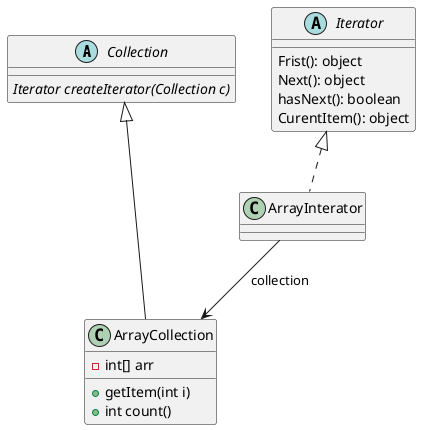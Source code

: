 @startuml
'https://plantuml.com/class-diagram

abstract class Collection{
    {abstract} Iterator createIterator(Collection c)
}
abstract Iterator {
    Frist(): object
    Next(): object
    hasNext(): boolean
    CurentItem(): object
}
class ArrayInterator
class ArrayCollection {
   - int[] arr
   + getItem(int i)
   + int count()
}
Collection<|---ArrayCollection
Iterator<|..ArrayInterator
ArrayInterator-->ArrayCollection:collection

@enduml